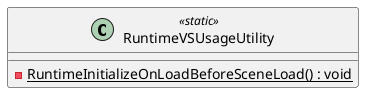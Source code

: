 @startuml
class RuntimeVSUsageUtility <<static>> {
    - {static} RuntimeInitializeOnLoadBeforeSceneLoad() : void
}
@enduml
